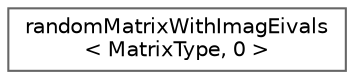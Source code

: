 digraph "类继承关系图"
{
 // LATEX_PDF_SIZE
  bgcolor="transparent";
  edge [fontname=Helvetica,fontsize=10,labelfontname=Helvetica,labelfontsize=10];
  node [fontname=Helvetica,fontsize=10,shape=box,height=0.2,width=0.4];
  rankdir="LR";
  Node0 [id="Node000000",label="randomMatrixWithImagEivals\l\< MatrixType, 0 \>",height=0.2,width=0.4,color="grey40", fillcolor="white", style="filled",URL="$structrandom_matrix_with_imag_eivals_3_01_matrix_type_00_010_01_4.html",tooltip=" "];
}
